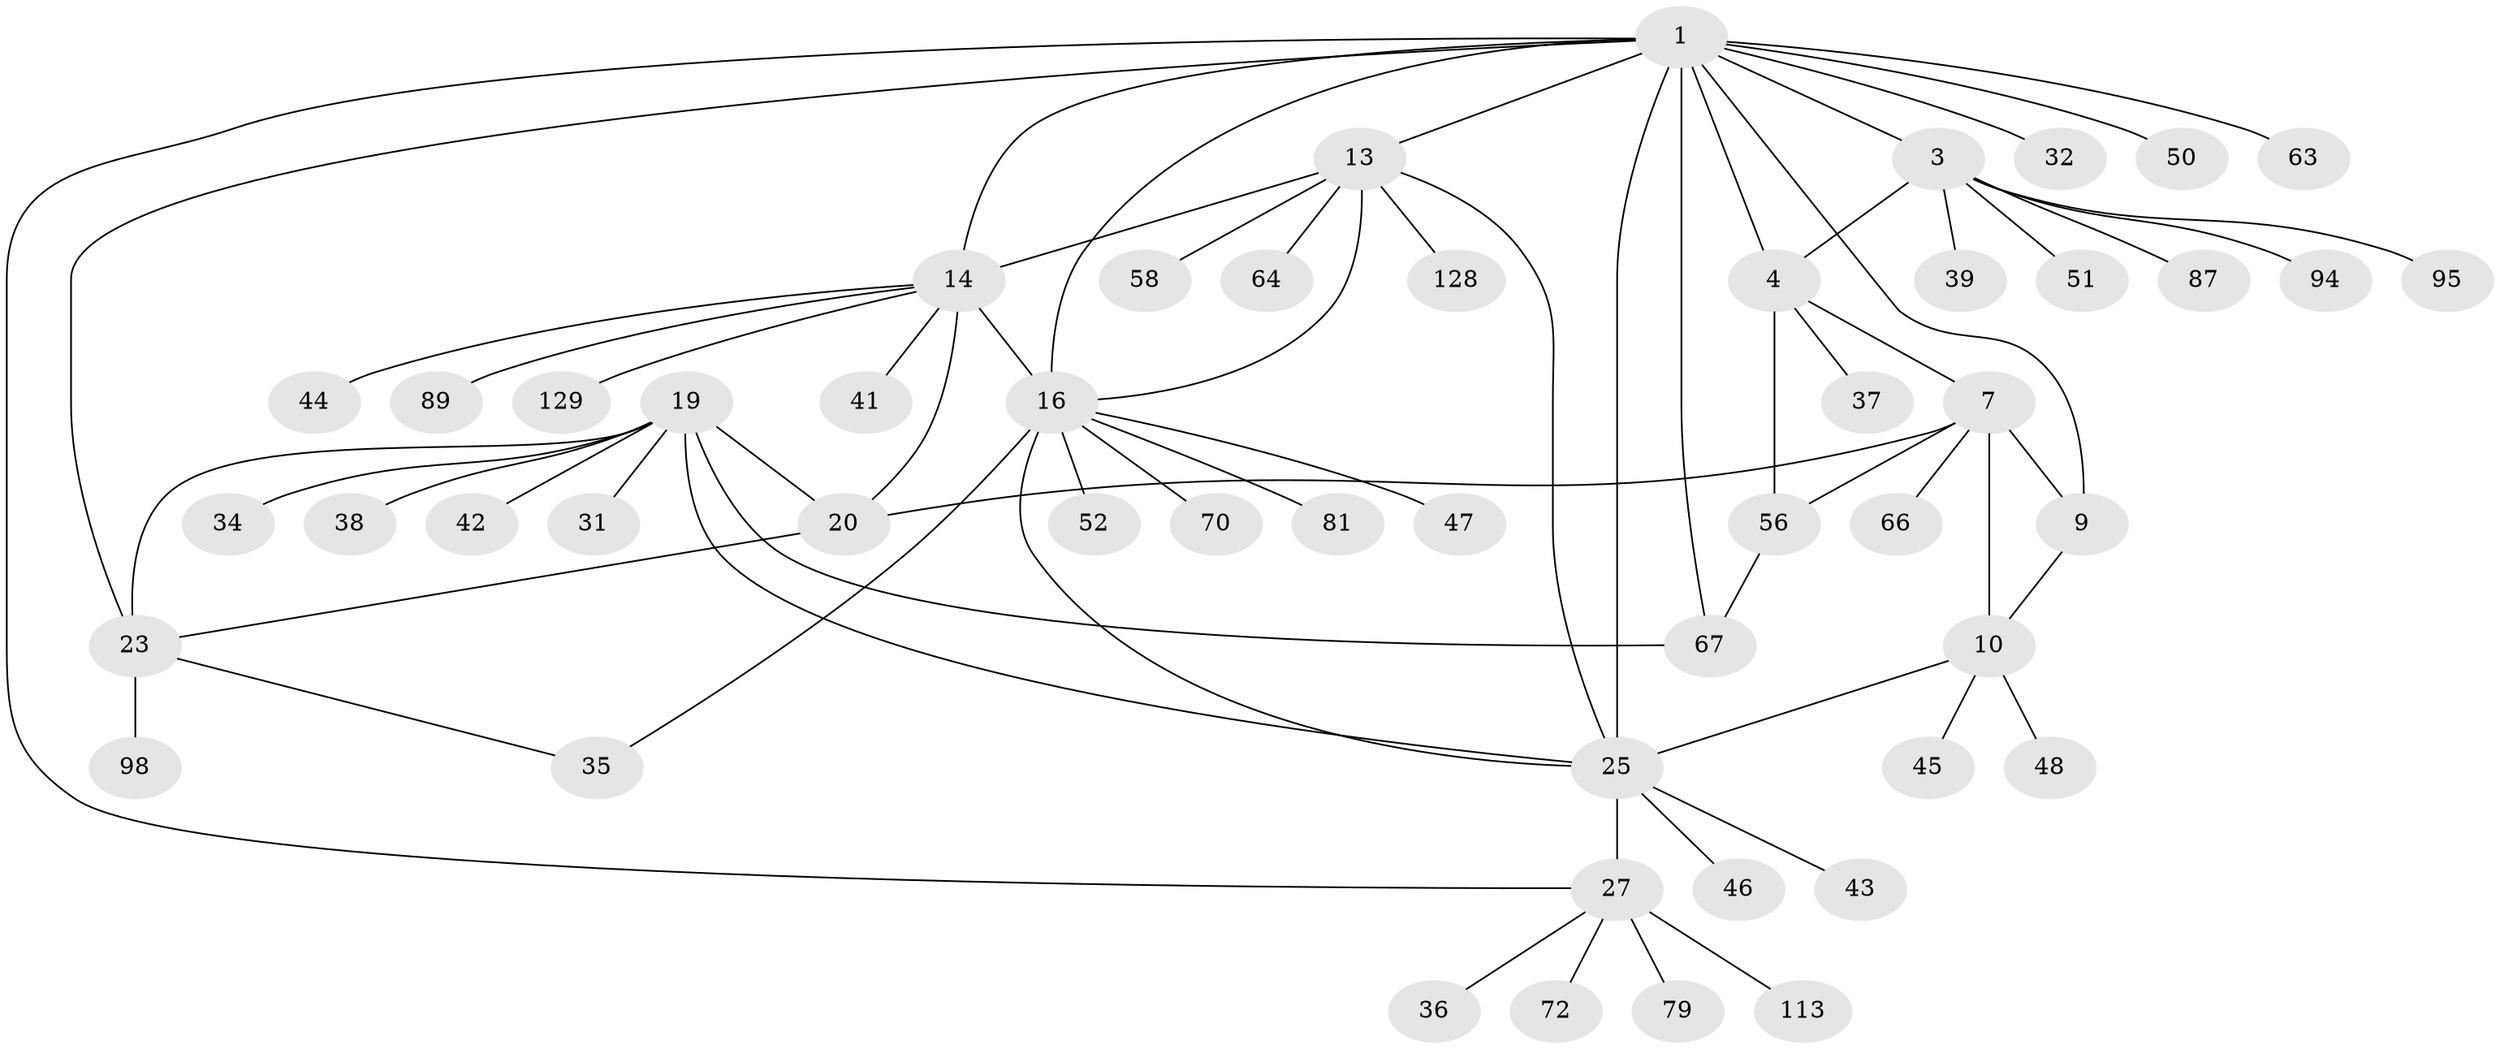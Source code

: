 // original degree distribution, {10: 0.023255813953488372, 9: 0.05426356589147287, 11: 0.031007751937984496, 7: 0.031007751937984496, 8: 0.046511627906976744, 6: 0.03875968992248062, 5: 0.007751937984496124, 12: 0.007751937984496124, 2: 0.09302325581395349, 1: 0.6201550387596899, 3: 0.031007751937984496, 4: 0.015503875968992248}
// Generated by graph-tools (version 1.1) at 2025/19/03/04/25 18:19:41]
// undirected, 51 vertices, 68 edges
graph export_dot {
graph [start="1"]
  node [color=gray90,style=filled];
  1 [super="+2+5+105+106+127+75"];
  3 [super="+62"];
  4 [super="+104+6"];
  7 [super="+54+124+8+11+49+12"];
  9 [super="+84+107+86+101"];
  10;
  13;
  14;
  16 [super="+71+17"];
  19 [super="+24+90+92+21+57"];
  20 [super="+69+33+53"];
  23;
  25 [super="+26"];
  27;
  31 [super="+82"];
  32;
  34;
  35;
  36;
  37 [super="+55"];
  38;
  39;
  41;
  42;
  43;
  44;
  45;
  46;
  47 [super="+85"];
  48 [super="+100"];
  50;
  51;
  52 [super="+76+68"];
  56;
  58;
  63;
  64;
  66;
  67 [super="+78+122"];
  70;
  72;
  79;
  81;
  87;
  89;
  94 [super="+96"];
  95 [super="+120"];
  98;
  113;
  128;
  129;
  1 -- 3 [weight=3];
  1 -- 4 [weight=6];
  1 -- 67 [weight=2];
  1 -- 32;
  1 -- 9;
  1 -- 13;
  1 -- 14 [weight=2];
  1 -- 16 [weight=4];
  1 -- 50;
  1 -- 25 [weight=4];
  1 -- 27;
  1 -- 63;
  1 -- 23;
  3 -- 4 [weight=2];
  3 -- 39;
  3 -- 51;
  3 -- 87;
  3 -- 94;
  3 -- 95;
  4 -- 56;
  4 -- 37;
  4 -- 7;
  7 -- 9 [weight=4];
  7 -- 10 [weight=4];
  7 -- 66;
  7 -- 20;
  7 -- 56;
  9 -- 10;
  10 -- 25;
  10 -- 45;
  10 -- 48;
  13 -- 14;
  13 -- 16 [weight=3];
  13 -- 58;
  13 -- 64;
  13 -- 128;
  13 -- 25;
  14 -- 16 [weight=3];
  14 -- 20;
  14 -- 41;
  14 -- 44;
  14 -- 89;
  14 -- 129;
  16 -- 35;
  16 -- 70;
  16 -- 47;
  16 -- 81;
  16 -- 52;
  16 -- 25;
  19 -- 20 [weight=4];
  19 -- 23 [weight=4];
  19 -- 34;
  19 -- 38;
  19 -- 42;
  19 -- 67;
  19 -- 25;
  19 -- 31;
  20 -- 23;
  23 -- 35;
  23 -- 98;
  25 -- 27 [weight=4];
  25 -- 43;
  25 -- 46;
  27 -- 36;
  27 -- 72;
  27 -- 79;
  27 -- 113;
  56 -- 67;
}
